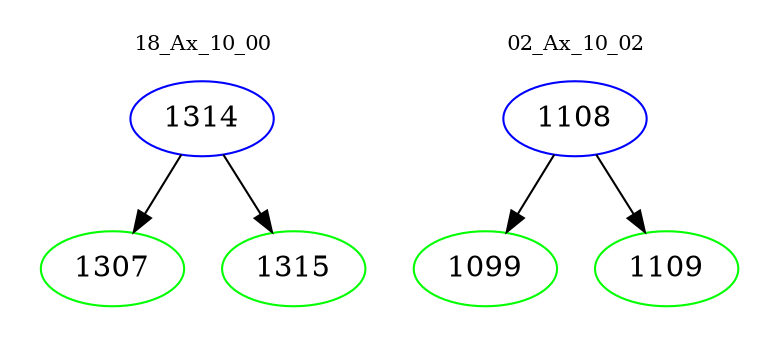 digraph{
subgraph cluster_0 {
color = white
label = "18_Ax_10_00";
fontsize=10;
T0_1314 [label="1314", color="blue"]
T0_1314 -> T0_1307 [color="black"]
T0_1307 [label="1307", color="green"]
T0_1314 -> T0_1315 [color="black"]
T0_1315 [label="1315", color="green"]
}
subgraph cluster_1 {
color = white
label = "02_Ax_10_02";
fontsize=10;
T1_1108 [label="1108", color="blue"]
T1_1108 -> T1_1099 [color="black"]
T1_1099 [label="1099", color="green"]
T1_1108 -> T1_1109 [color="black"]
T1_1109 [label="1109", color="green"]
}
}
